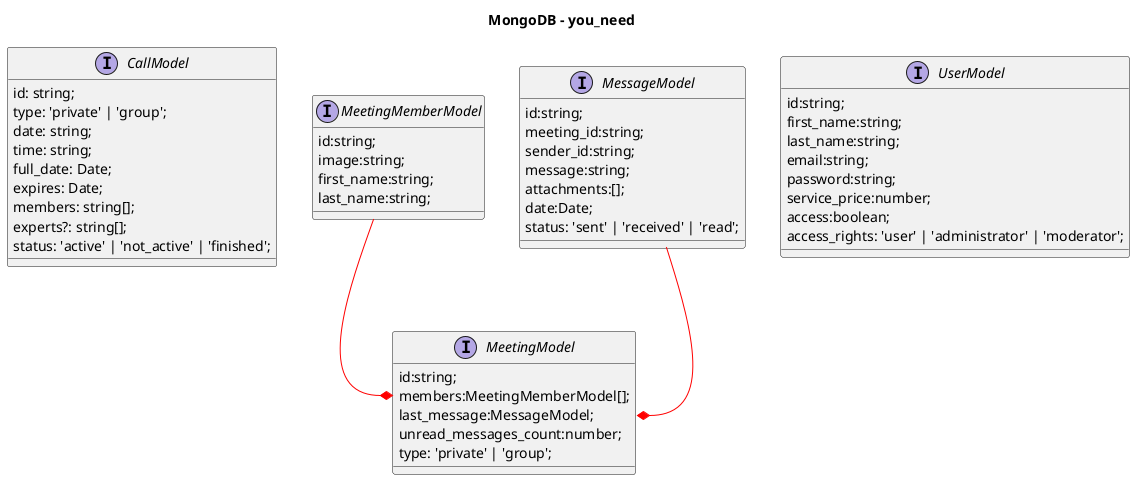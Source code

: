 @startuml

title MongoDB - you_need

interface CallModel {
	id: string;
	type: 'private' | 'group';
	date: string;
	time: string;
	full_date: Date;
	expires: Date;
	members: string[];
	experts?: string[];
	status: 'active' | 'not_active' | 'finished';
}

interface MeetingMemberModel {
	id:string;
	image:string;
	first_name:string;
	last_name:string;
}

interface MeetingModel {
	id:string;
	members:MeetingMemberModel[];
	last_message:MessageModel;
	unread_messages_count:number;
	type: 'private' | 'group';
}

interface MessageModel {
	id:string;
	meeting_id:string;
	sender_id:string;
	message:string;
	attachments:[];
	date:Date;
	status: 'sent' | 'received' | 'read';
}

interface UserModel {
	id:string;
	first_name:string;
	last_name:string;
	email:string;
	password:string;
	service_price:number;
	access:boolean;
	access_rights: 'user' | 'administrator' | 'moderator';
}


MeetingMemberModel -[#red]-* MeetingModel::members
MessageModel -[#red]-* MeetingModel::last_message

@enduml
